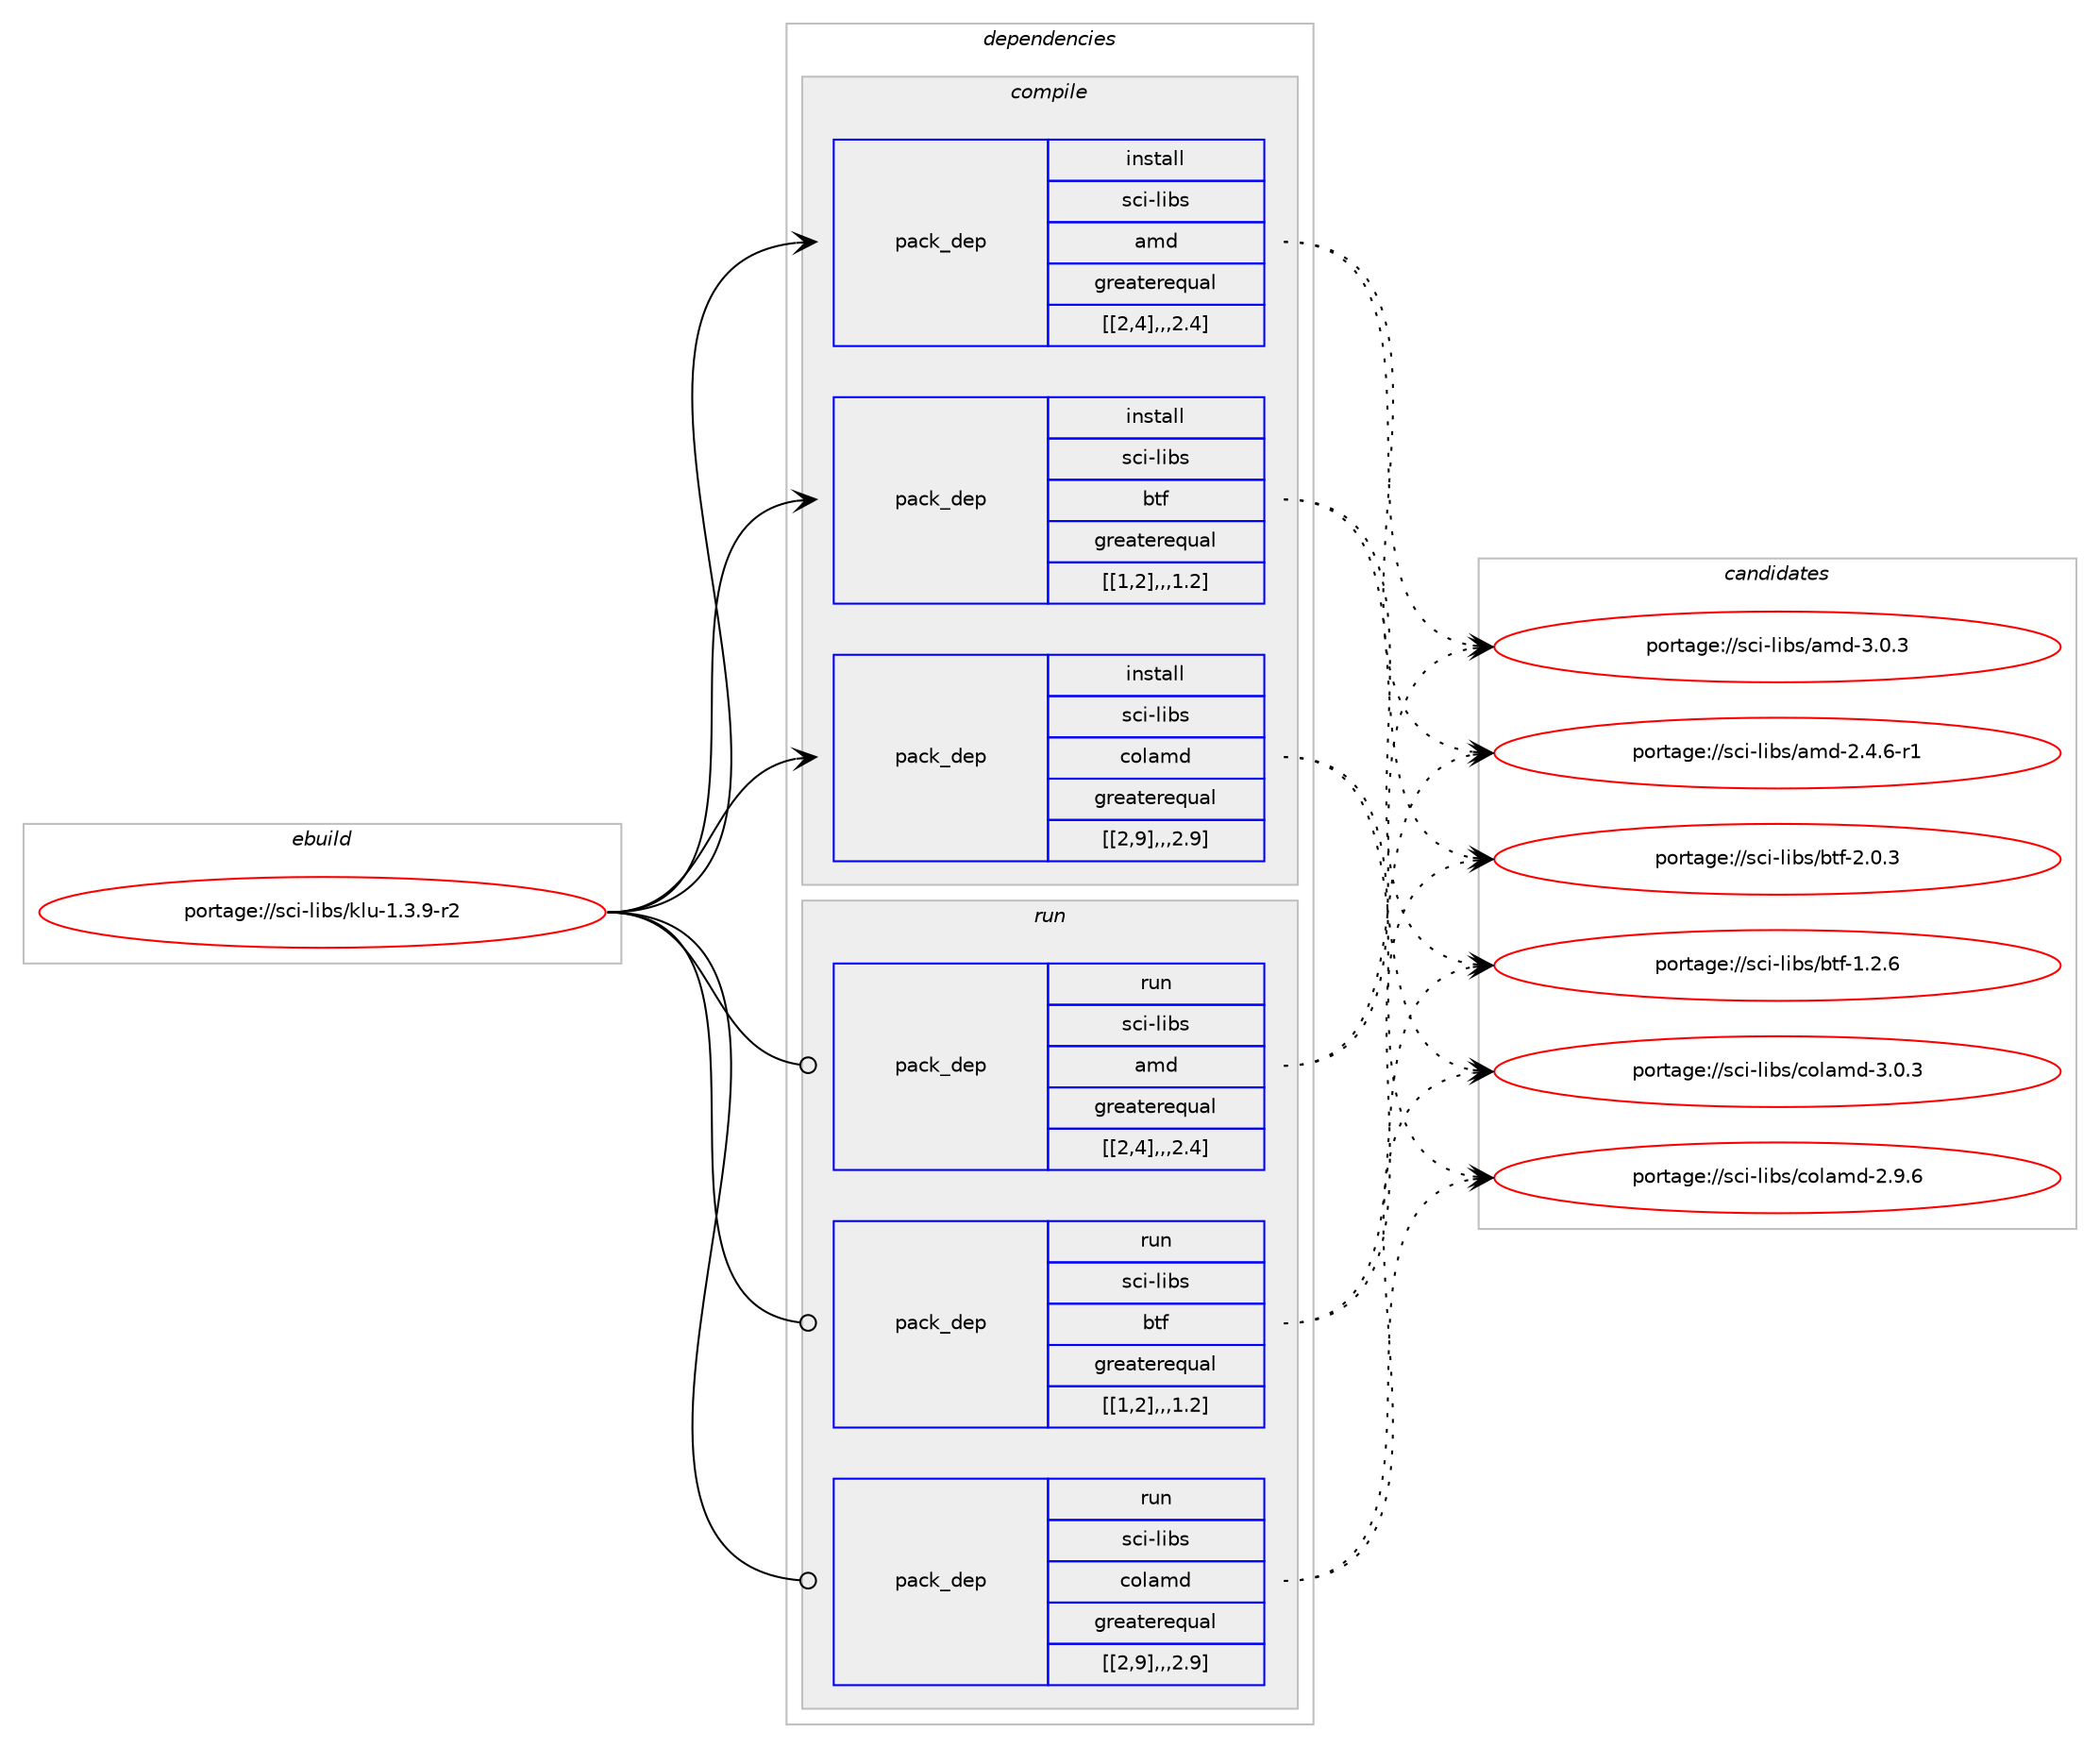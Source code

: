 digraph prolog {

# *************
# Graph options
# *************

newrank=true;
concentrate=true;
compound=true;
graph [rankdir=LR,fontname=Helvetica,fontsize=10,ranksep=1.5];#, ranksep=2.5, nodesep=0.2];
edge  [arrowhead=vee];
node  [fontname=Helvetica,fontsize=10];

# **********
# The ebuild
# **********

subgraph cluster_leftcol {
color=gray;
label=<<i>ebuild</i>>;
id [label="portage://sci-libs/klu-1.3.9-r2", color=red, width=4, href="../sci-libs/klu-1.3.9-r2.svg"];
}

# ****************
# The dependencies
# ****************

subgraph cluster_midcol {
color=gray;
label=<<i>dependencies</i>>;
subgraph cluster_compile {
fillcolor="#eeeeee";
style=filled;
label=<<i>compile</i>>;
subgraph pack305380 {
dependency418875 [label=<<TABLE BORDER="0" CELLBORDER="1" CELLSPACING="0" CELLPADDING="4" WIDTH="220"><TR><TD ROWSPAN="6" CELLPADDING="30">pack_dep</TD></TR><TR><TD WIDTH="110">install</TD></TR><TR><TD>sci-libs</TD></TR><TR><TD>amd</TD></TR><TR><TD>greaterequal</TD></TR><TR><TD>[[2,4],,,2.4]</TD></TR></TABLE>>, shape=none, color=blue];
}
id:e -> dependency418875:w [weight=20,style="solid",arrowhead="vee"];
subgraph pack305381 {
dependency418876 [label=<<TABLE BORDER="0" CELLBORDER="1" CELLSPACING="0" CELLPADDING="4" WIDTH="220"><TR><TD ROWSPAN="6" CELLPADDING="30">pack_dep</TD></TR><TR><TD WIDTH="110">install</TD></TR><TR><TD>sci-libs</TD></TR><TR><TD>btf</TD></TR><TR><TD>greaterequal</TD></TR><TR><TD>[[1,2],,,1.2]</TD></TR></TABLE>>, shape=none, color=blue];
}
id:e -> dependency418876:w [weight=20,style="solid",arrowhead="vee"];
subgraph pack305382 {
dependency418877 [label=<<TABLE BORDER="0" CELLBORDER="1" CELLSPACING="0" CELLPADDING="4" WIDTH="220"><TR><TD ROWSPAN="6" CELLPADDING="30">pack_dep</TD></TR><TR><TD WIDTH="110">install</TD></TR><TR><TD>sci-libs</TD></TR><TR><TD>colamd</TD></TR><TR><TD>greaterequal</TD></TR><TR><TD>[[2,9],,,2.9]</TD></TR></TABLE>>, shape=none, color=blue];
}
id:e -> dependency418877:w [weight=20,style="solid",arrowhead="vee"];
}
subgraph cluster_compileandrun {
fillcolor="#eeeeee";
style=filled;
label=<<i>compile and run</i>>;
}
subgraph cluster_run {
fillcolor="#eeeeee";
style=filled;
label=<<i>run</i>>;
subgraph pack305383 {
dependency418878 [label=<<TABLE BORDER="0" CELLBORDER="1" CELLSPACING="0" CELLPADDING="4" WIDTH="220"><TR><TD ROWSPAN="6" CELLPADDING="30">pack_dep</TD></TR><TR><TD WIDTH="110">run</TD></TR><TR><TD>sci-libs</TD></TR><TR><TD>amd</TD></TR><TR><TD>greaterequal</TD></TR><TR><TD>[[2,4],,,2.4]</TD></TR></TABLE>>, shape=none, color=blue];
}
id:e -> dependency418878:w [weight=20,style="solid",arrowhead="odot"];
subgraph pack305384 {
dependency418879 [label=<<TABLE BORDER="0" CELLBORDER="1" CELLSPACING="0" CELLPADDING="4" WIDTH="220"><TR><TD ROWSPAN="6" CELLPADDING="30">pack_dep</TD></TR><TR><TD WIDTH="110">run</TD></TR><TR><TD>sci-libs</TD></TR><TR><TD>btf</TD></TR><TR><TD>greaterequal</TD></TR><TR><TD>[[1,2],,,1.2]</TD></TR></TABLE>>, shape=none, color=blue];
}
id:e -> dependency418879:w [weight=20,style="solid",arrowhead="odot"];
subgraph pack305385 {
dependency418880 [label=<<TABLE BORDER="0" CELLBORDER="1" CELLSPACING="0" CELLPADDING="4" WIDTH="220"><TR><TD ROWSPAN="6" CELLPADDING="30">pack_dep</TD></TR><TR><TD WIDTH="110">run</TD></TR><TR><TD>sci-libs</TD></TR><TR><TD>colamd</TD></TR><TR><TD>greaterequal</TD></TR><TR><TD>[[2,9],,,2.9]</TD></TR></TABLE>>, shape=none, color=blue];
}
id:e -> dependency418880:w [weight=20,style="solid",arrowhead="odot"];
}
}

# **************
# The candidates
# **************

subgraph cluster_choices {
rank=same;
color=gray;
label=<<i>candidates</i>>;

subgraph choice305380 {
color=black;
nodesep=1;
choice1159910545108105981154797109100455146484651 [label="portage://sci-libs/amd-3.0.3", color=red, width=4,href="../sci-libs/amd-3.0.3.svg"];
choice11599105451081059811547971091004550465246544511449 [label="portage://sci-libs/amd-2.4.6-r1", color=red, width=4,href="../sci-libs/amd-2.4.6-r1.svg"];
dependency418875:e -> choice1159910545108105981154797109100455146484651:w [style=dotted,weight="100"];
dependency418875:e -> choice11599105451081059811547971091004550465246544511449:w [style=dotted,weight="100"];
}
subgraph choice305381 {
color=black;
nodesep=1;
choice1159910545108105981154798116102455046484651 [label="portage://sci-libs/btf-2.0.3", color=red, width=4,href="../sci-libs/btf-2.0.3.svg"];
choice1159910545108105981154798116102454946504654 [label="portage://sci-libs/btf-1.2.6", color=red, width=4,href="../sci-libs/btf-1.2.6.svg"];
dependency418876:e -> choice1159910545108105981154798116102455046484651:w [style=dotted,weight="100"];
dependency418876:e -> choice1159910545108105981154798116102454946504654:w [style=dotted,weight="100"];
}
subgraph choice305382 {
color=black;
nodesep=1;
choice115991054510810598115479911110897109100455146484651 [label="portage://sci-libs/colamd-3.0.3", color=red, width=4,href="../sci-libs/colamd-3.0.3.svg"];
choice115991054510810598115479911110897109100455046574654 [label="portage://sci-libs/colamd-2.9.6", color=red, width=4,href="../sci-libs/colamd-2.9.6.svg"];
dependency418877:e -> choice115991054510810598115479911110897109100455146484651:w [style=dotted,weight="100"];
dependency418877:e -> choice115991054510810598115479911110897109100455046574654:w [style=dotted,weight="100"];
}
subgraph choice305383 {
color=black;
nodesep=1;
choice1159910545108105981154797109100455146484651 [label="portage://sci-libs/amd-3.0.3", color=red, width=4,href="../sci-libs/amd-3.0.3.svg"];
choice11599105451081059811547971091004550465246544511449 [label="portage://sci-libs/amd-2.4.6-r1", color=red, width=4,href="../sci-libs/amd-2.4.6-r1.svg"];
dependency418878:e -> choice1159910545108105981154797109100455146484651:w [style=dotted,weight="100"];
dependency418878:e -> choice11599105451081059811547971091004550465246544511449:w [style=dotted,weight="100"];
}
subgraph choice305384 {
color=black;
nodesep=1;
choice1159910545108105981154798116102455046484651 [label="portage://sci-libs/btf-2.0.3", color=red, width=4,href="../sci-libs/btf-2.0.3.svg"];
choice1159910545108105981154798116102454946504654 [label="portage://sci-libs/btf-1.2.6", color=red, width=4,href="../sci-libs/btf-1.2.6.svg"];
dependency418879:e -> choice1159910545108105981154798116102455046484651:w [style=dotted,weight="100"];
dependency418879:e -> choice1159910545108105981154798116102454946504654:w [style=dotted,weight="100"];
}
subgraph choice305385 {
color=black;
nodesep=1;
choice115991054510810598115479911110897109100455146484651 [label="portage://sci-libs/colamd-3.0.3", color=red, width=4,href="../sci-libs/colamd-3.0.3.svg"];
choice115991054510810598115479911110897109100455046574654 [label="portage://sci-libs/colamd-2.9.6", color=red, width=4,href="../sci-libs/colamd-2.9.6.svg"];
dependency418880:e -> choice115991054510810598115479911110897109100455146484651:w [style=dotted,weight="100"];
dependency418880:e -> choice115991054510810598115479911110897109100455046574654:w [style=dotted,weight="100"];
}
}

}
